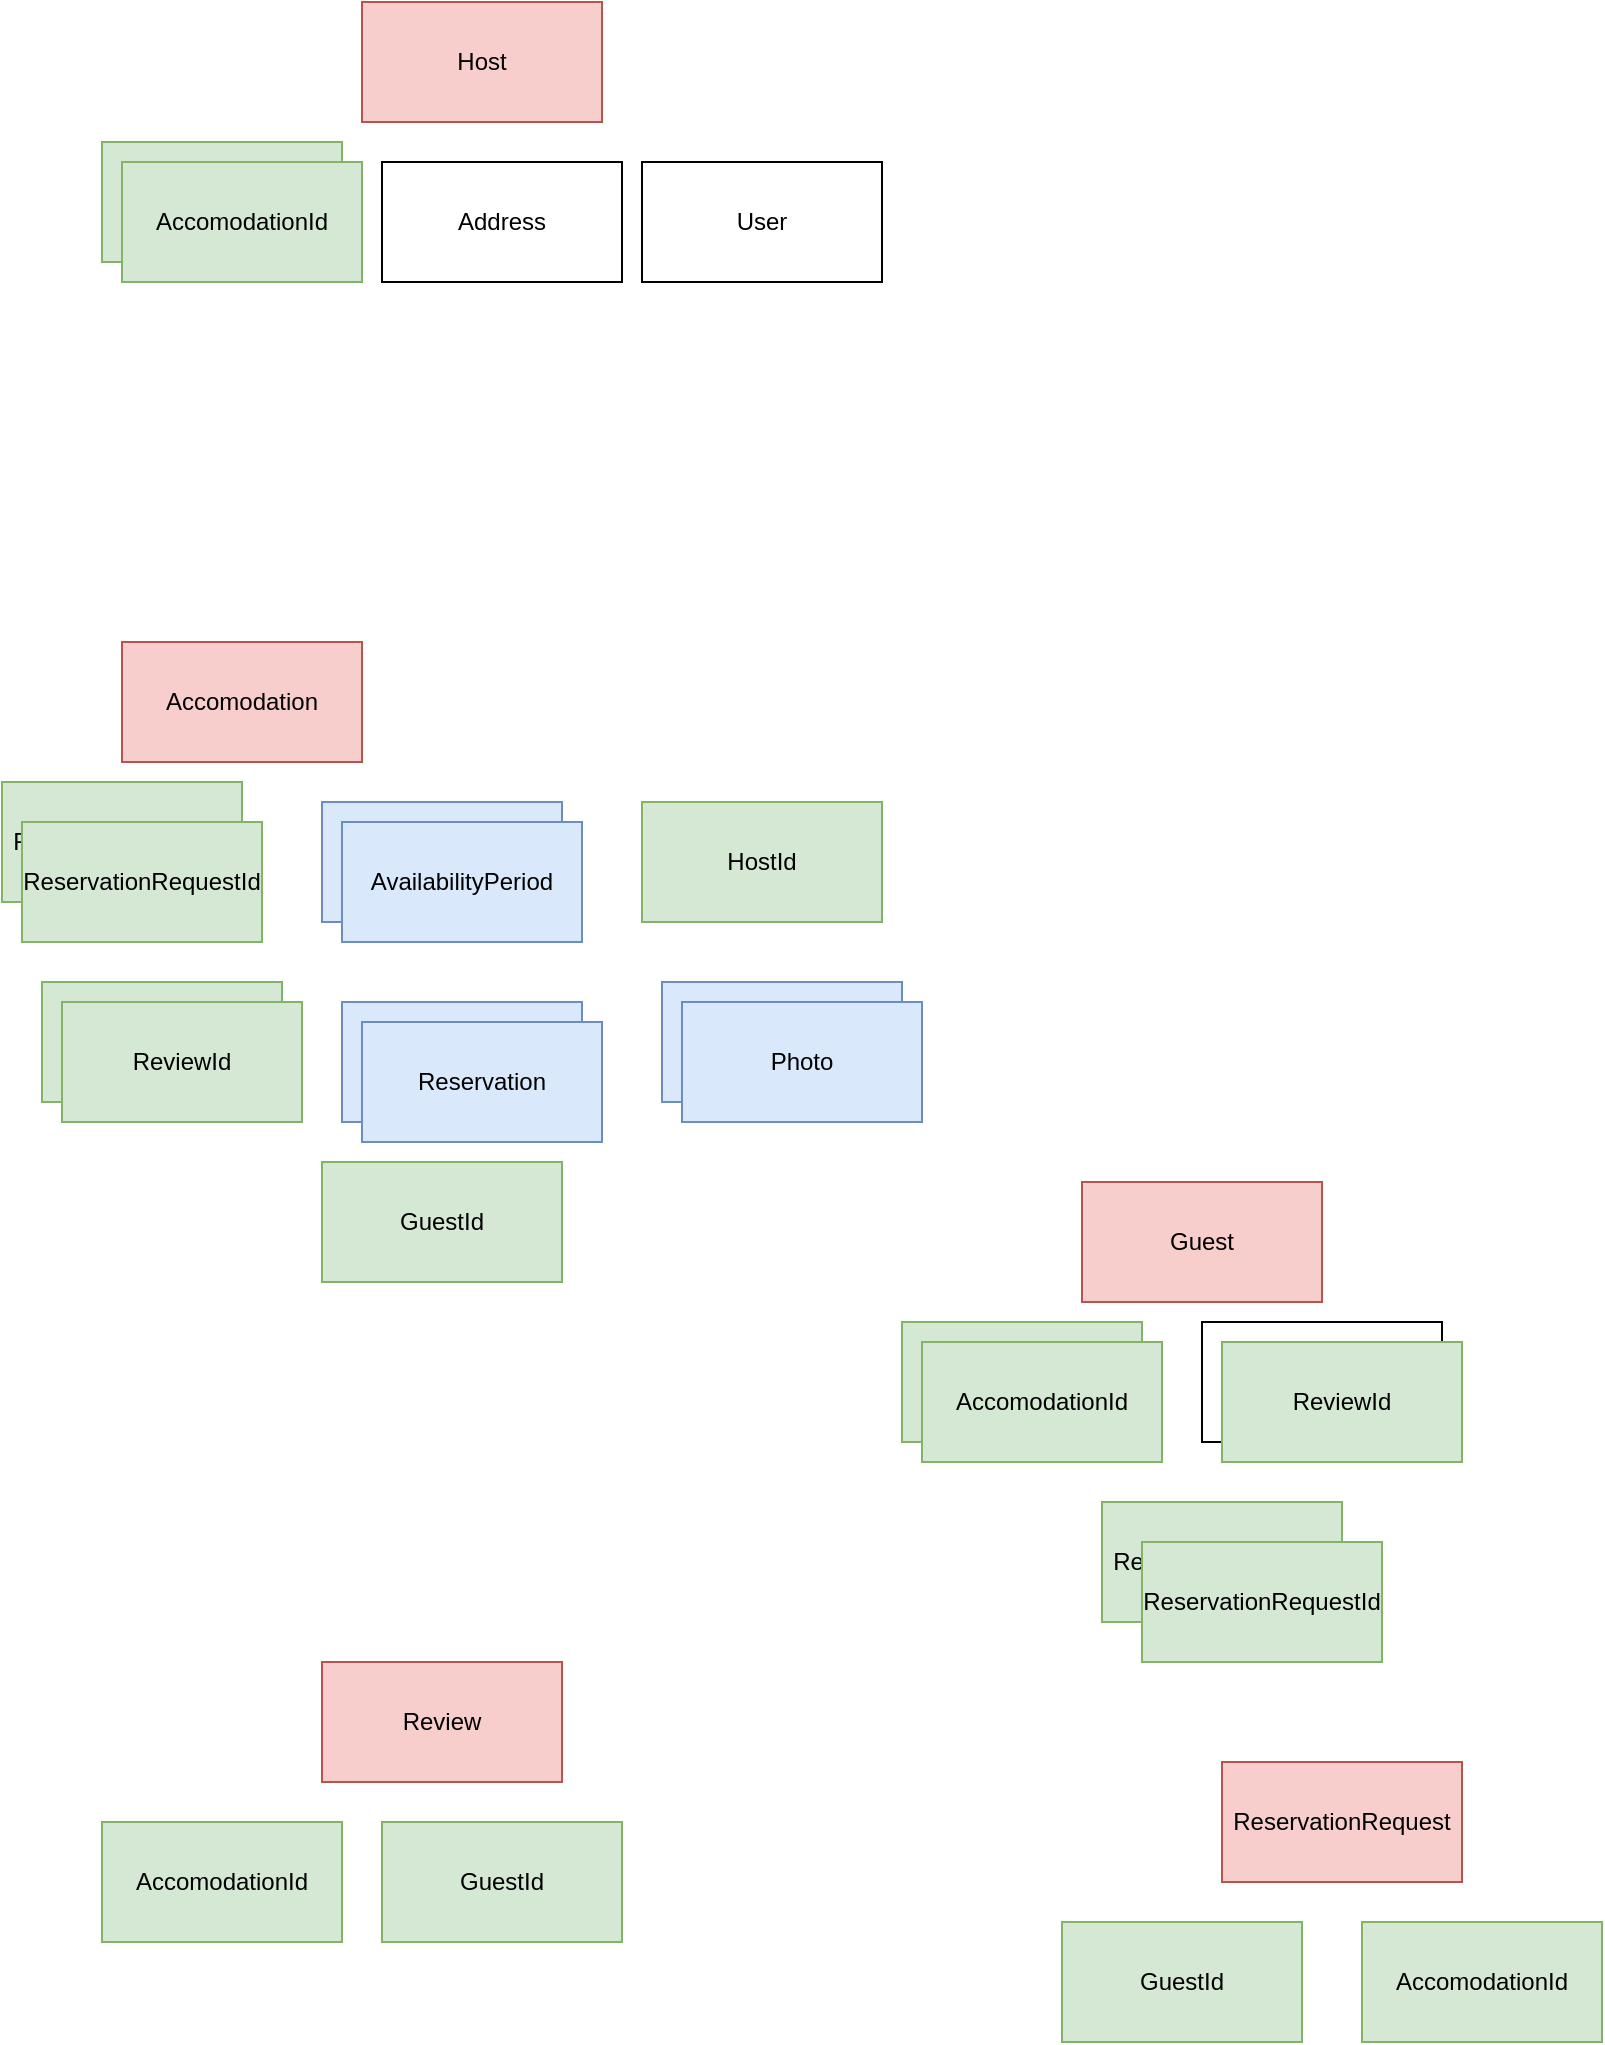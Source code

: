 <mxfile version="24.7.6">
  <diagram name="Page-1" id="iadr8DjzPA92JS5Oi6yn">
    <mxGraphModel dx="2465" dy="963" grid="1" gridSize="10" guides="1" tooltips="1" connect="1" arrows="1" fold="1" page="1" pageScale="1" pageWidth="850" pageHeight="1100" math="0" shadow="0">
      <root>
        <mxCell id="0" />
        <mxCell id="1" parent="0" />
        <mxCell id="cuyy3vvyrgnucEq45QiB-1" value="Host" style="rounded=0;whiteSpace=wrap;html=1;fillColor=#f8cecc;strokeColor=#b85450;" parent="1" vertex="1">
          <mxGeometry x="-100" y="30" width="120" height="60" as="geometry" />
        </mxCell>
        <mxCell id="cuyy3vvyrgnucEq45QiB-2" value="Accomodation" style="rounded=0;whiteSpace=wrap;html=1;fillColor=#d5e8d4;strokeColor=#82b366;" parent="1" vertex="1">
          <mxGeometry x="-230" y="100" width="120" height="60" as="geometry" />
        </mxCell>
        <mxCell id="cuyy3vvyrgnucEq45QiB-3" value="ReservationRequest" style="rounded=0;whiteSpace=wrap;html=1;fillColor=#d5e8d4;strokeColor=#82b366;" parent="1" vertex="1">
          <mxGeometry x="-280" y="420" width="120" height="60" as="geometry" />
        </mxCell>
        <mxCell id="cuyy3vvyrgnucEq45QiB-4" value="AvailabilityPeriod" style="rounded=0;whiteSpace=wrap;html=1;fillColor=#dae8fc;strokeColor=#6c8ebf;" parent="1" vertex="1">
          <mxGeometry x="-120" y="430" width="120" height="60" as="geometry" />
        </mxCell>
        <mxCell id="cuyy3vvyrgnucEq45QiB-6" value="AccomodationId" style="rounded=0;whiteSpace=wrap;html=1;fillColor=#d5e8d4;strokeColor=#82b366;" parent="1" vertex="1">
          <mxGeometry x="-220" y="110" width="120" height="60" as="geometry" />
        </mxCell>
        <mxCell id="cuyy3vvyrgnucEq45QiB-7" value="Address" style="rounded=0;whiteSpace=wrap;html=1;" parent="1" vertex="1">
          <mxGeometry x="-90" y="110" width="120" height="60" as="geometry" />
        </mxCell>
        <mxCell id="cuyy3vvyrgnucEq45QiB-8" value="User" style="rounded=0;whiteSpace=wrap;html=1;" parent="1" vertex="1">
          <mxGeometry x="40" y="110" width="120" height="60" as="geometry" />
        </mxCell>
        <mxCell id="cuyy3vvyrgnucEq45QiB-9" value="Accomodation" style="rounded=0;whiteSpace=wrap;html=1;fillColor=#f8cecc;strokeColor=#b85450;" parent="1" vertex="1">
          <mxGeometry x="-220" y="350" width="120" height="60" as="geometry" />
        </mxCell>
        <mxCell id="cuyy3vvyrgnucEq45QiB-10" value="ReservationRequestId" style="rounded=0;whiteSpace=wrap;html=1;fillColor=#d5e8d4;strokeColor=#82b366;" parent="1" vertex="1">
          <mxGeometry x="-270" y="440" width="120" height="60" as="geometry" />
        </mxCell>
        <mxCell id="cuyy3vvyrgnucEq45QiB-11" value="AvailabilityPeriod" style="rounded=0;whiteSpace=wrap;html=1;fillColor=#dae8fc;strokeColor=#6c8ebf;" parent="1" vertex="1">
          <mxGeometry x="-110" y="440" width="120" height="60" as="geometry" />
        </mxCell>
        <mxCell id="cuyy3vvyrgnucEq45QiB-12" value="HostId" style="rounded=0;whiteSpace=wrap;html=1;fillColor=#d5e8d4;strokeColor=#82b366;" parent="1" vertex="1">
          <mxGeometry x="40" y="430" width="120" height="60" as="geometry" />
        </mxCell>
        <mxCell id="cuyy3vvyrgnucEq45QiB-13" value="Review" style="rounded=0;whiteSpace=wrap;html=1;fillColor=#d5e8d4;strokeColor=#82b366;" parent="1" vertex="1">
          <mxGeometry x="-260" y="520" width="120" height="60" as="geometry" />
        </mxCell>
        <mxCell id="cuyy3vvyrgnucEq45QiB-14" value="ReviewId" style="rounded=0;whiteSpace=wrap;html=1;fillColor=#d5e8d4;strokeColor=#82b366;" parent="1" vertex="1">
          <mxGeometry x="-250" y="530" width="120" height="60" as="geometry" />
        </mxCell>
        <mxCell id="cuyy3vvyrgnucEq45QiB-18" value="Reservation" style="rounded=0;whiteSpace=wrap;html=1;fillColor=#dae8fc;strokeColor=#6c8ebf;" parent="1" vertex="1">
          <mxGeometry x="-110" y="530" width="120" height="60" as="geometry" />
        </mxCell>
        <mxCell id="cuyy3vvyrgnucEq45QiB-20" value="GuestId" style="rounded=0;whiteSpace=wrap;html=1;fillColor=#d5e8d4;strokeColor=#82b366;" parent="1" vertex="1">
          <mxGeometry x="-120" y="610" width="120" height="60" as="geometry" />
        </mxCell>
        <mxCell id="cuyy3vvyrgnucEq45QiB-21" value="Guest" style="rounded=0;whiteSpace=wrap;html=1;fillColor=#f8cecc;strokeColor=#b85450;" parent="1" vertex="1">
          <mxGeometry x="260" y="620" width="120" height="60" as="geometry" />
        </mxCell>
        <mxCell id="cuyy3vvyrgnucEq45QiB-22" value="Reservation" style="rounded=0;whiteSpace=wrap;html=1;fillColor=#d5e8d4;strokeColor=#82b366;" parent="1" vertex="1">
          <mxGeometry x="170" y="690" width="120" height="60" as="geometry" />
        </mxCell>
        <mxCell id="cuyy3vvyrgnucEq45QiB-23" value="AccomodationId" style="rounded=0;whiteSpace=wrap;html=1;fillColor=#d5e8d4;strokeColor=#82b366;" parent="1" vertex="1">
          <mxGeometry x="180" y="700" width="120" height="60" as="geometry" />
        </mxCell>
        <mxCell id="cuyy3vvyrgnucEq45QiB-24" value="Review" style="rounded=0;whiteSpace=wrap;html=1;" parent="1" vertex="1">
          <mxGeometry x="320" y="690" width="120" height="60" as="geometry" />
        </mxCell>
        <mxCell id="cuyy3vvyrgnucEq45QiB-25" value="Photo" style="rounded=0;whiteSpace=wrap;html=1;fillColor=#dae8fc;strokeColor=#6c8ebf;" parent="1" vertex="1">
          <mxGeometry x="50" y="520" width="120" height="60" as="geometry" />
        </mxCell>
        <mxCell id="cuyy3vvyrgnucEq45QiB-26" value="Photo" style="rounded=0;whiteSpace=wrap;html=1;fillColor=#dae8fc;strokeColor=#6c8ebf;" parent="1" vertex="1">
          <mxGeometry x="60" y="530" width="120" height="60" as="geometry" />
        </mxCell>
        <mxCell id="cuyy3vvyrgnucEq45QiB-27" value="ReviewId" style="rounded=0;whiteSpace=wrap;html=1;fillColor=#d5e8d4;strokeColor=#82b366;" parent="1" vertex="1">
          <mxGeometry x="330" y="700" width="120" height="60" as="geometry" />
        </mxCell>
        <mxCell id="cuyy3vvyrgnucEq45QiB-28" value="ReservationRequest" style="rounded=0;whiteSpace=wrap;html=1;fillColor=#d5e8d4;strokeColor=#82b366;" parent="1" vertex="1">
          <mxGeometry x="270" y="780" width="120" height="60" as="geometry" />
        </mxCell>
        <mxCell id="cuyy3vvyrgnucEq45QiB-31" value="ReservationRequestId" style="rounded=0;whiteSpace=wrap;html=1;fillColor=#d5e8d4;strokeColor=#82b366;" parent="1" vertex="1">
          <mxGeometry x="290" y="800" width="120" height="60" as="geometry" />
        </mxCell>
        <mxCell id="cuyy3vvyrgnucEq45QiB-32" value="Review" style="rounded=0;whiteSpace=wrap;html=1;fillColor=#f8cecc;strokeColor=#b85450;" parent="1" vertex="1">
          <mxGeometry x="-120" y="860" width="120" height="60" as="geometry" />
        </mxCell>
        <mxCell id="cuyy3vvyrgnucEq45QiB-33" value="AccomodationId" style="rounded=0;whiteSpace=wrap;html=1;fillColor=#d5e8d4;strokeColor=#82b366;" parent="1" vertex="1">
          <mxGeometry x="-230" y="940" width="120" height="60" as="geometry" />
        </mxCell>
        <mxCell id="cuyy3vvyrgnucEq45QiB-34" value="GuestId" style="rounded=0;whiteSpace=wrap;html=1;fillColor=#d5e8d4;strokeColor=#82b366;" parent="1" vertex="1">
          <mxGeometry x="-90" y="940" width="120" height="60" as="geometry" />
        </mxCell>
        <mxCell id="cuyy3vvyrgnucEq45QiB-42" value="ReservationRequest" style="rounded=0;whiteSpace=wrap;html=1;fillColor=#f8cecc;strokeColor=#b85450;" parent="1" vertex="1">
          <mxGeometry x="330" y="910" width="120" height="60" as="geometry" />
        </mxCell>
        <mxCell id="cuyy3vvyrgnucEq45QiB-43" value="GuestId" style="rounded=0;whiteSpace=wrap;html=1;fillColor=#d5e8d4;strokeColor=#82b366;" parent="1" vertex="1">
          <mxGeometry x="250" y="990" width="120" height="60" as="geometry" />
        </mxCell>
        <mxCell id="cuyy3vvyrgnucEq45QiB-44" value="AccomodationId" style="rounded=0;whiteSpace=wrap;html=1;fillColor=#d5e8d4;strokeColor=#82b366;" parent="1" vertex="1">
          <mxGeometry x="400" y="990" width="120" height="60" as="geometry" />
        </mxCell>
        <mxCell id="cuyy3vvyrgnucEq45QiB-45" value="Reservation" style="rounded=0;whiteSpace=wrap;html=1;fillColor=#dae8fc;strokeColor=#6c8ebf;" parent="1" vertex="1">
          <mxGeometry x="-100" y="540" width="120" height="60" as="geometry" />
        </mxCell>
      </root>
    </mxGraphModel>
  </diagram>
</mxfile>
